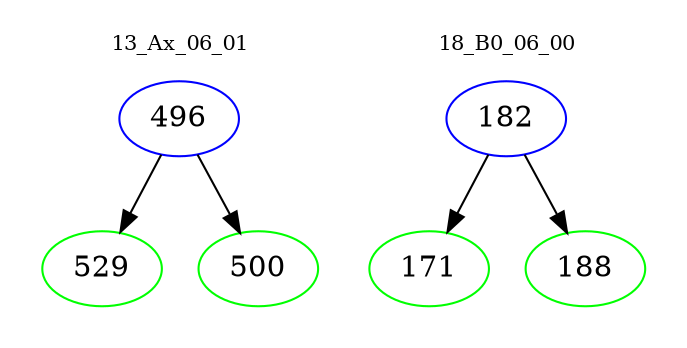 digraph{
subgraph cluster_0 {
color = white
label = "13_Ax_06_01";
fontsize=10;
T0_496 [label="496", color="blue"]
T0_496 -> T0_529 [color="black"]
T0_529 [label="529", color="green"]
T0_496 -> T0_500 [color="black"]
T0_500 [label="500", color="green"]
}
subgraph cluster_1 {
color = white
label = "18_B0_06_00";
fontsize=10;
T1_182 [label="182", color="blue"]
T1_182 -> T1_171 [color="black"]
T1_171 [label="171", color="green"]
T1_182 -> T1_188 [color="black"]
T1_188 [label="188", color="green"]
}
}
